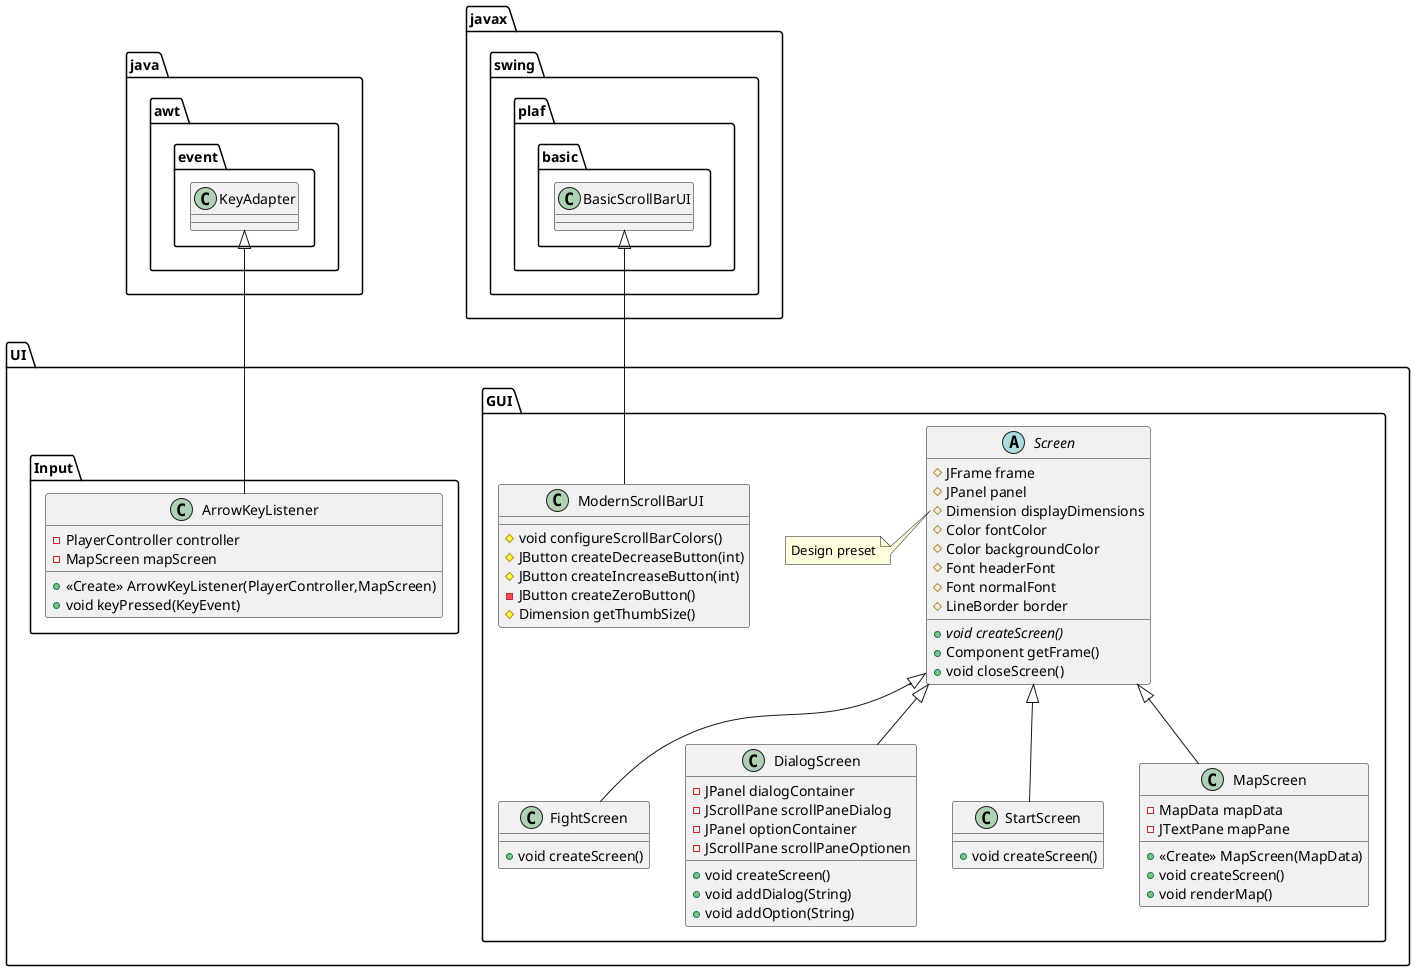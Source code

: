@startuml
class UI.GUI.FightScreen {
+ void createScreen()
}

class UI.Input.ArrowKeyListener {
- PlayerController controller
- MapScreen mapScreen
+ <<Create>> ArrowKeyListener(PlayerController,MapScreen)
+ void keyPressed(KeyEvent)
}


class UI.GUI.DialogScreen {
- JPanel dialogContainer
- JScrollPane scrollPaneDialog
- JPanel optionContainer
- JScrollPane scrollPaneOptionen
+ void createScreen()
+ void addDialog(String)
+ void addOption(String)
}


class UI.GUI.StartScreen {
+ void createScreen()
}

class UI.GUI.ModernScrollBarUI {
# void configureScrollBarColors()
# JButton createDecreaseButton(int)
# JButton createIncreaseButton(int)
- JButton createZeroButton()
# Dimension getThumbSize()
}

abstract class UI.GUI.Screen {
# JFrame frame
# JPanel panel
# Dimension displayDimensions
# Color fontColor
# Color backgroundColor
# Font headerFont
# Font normalFont
# LineBorder border
+ {abstract}void createScreen()
+ Component getFrame()
+ void closeScreen()
}
note left of UI.GUI.Screen::displayDimensions
Design preset
end note


class UI.GUI.MapScreen {
- MapData mapData
- JTextPane mapPane
+ <<Create>> MapScreen(MapData)
+ void createScreen()
+ void renderMap()
}




UI.GUI.Screen <|-- UI.GUI.FightScreen
java.awt.event.KeyAdapter <|-- UI.Input.ArrowKeyListener
UI.GUI.Screen <|-- UI.GUI.DialogScreen
UI.GUI.Screen <|-- UI.GUI.StartScreen
javax.swing.plaf.basic.BasicScrollBarUI <|-- UI.GUI.ModernScrollBarUI
UI.GUI.Screen <|-- UI.GUI.MapScreen
@enduml